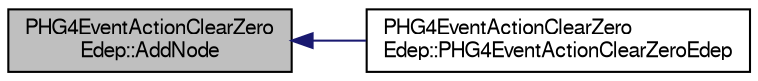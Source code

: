 digraph "PHG4EventActionClearZeroEdep::AddNode"
{
  bgcolor="transparent";
  edge [fontname="FreeSans",fontsize="10",labelfontname="FreeSans",labelfontsize="10"];
  node [fontname="FreeSans",fontsize="10",shape=record];
  rankdir="LR";
  Node1 [label="PHG4EventActionClearZero\lEdep::AddNode",height=0.2,width=0.4,color="black", fillcolor="grey75", style="filled" fontcolor="black"];
  Node1 -> Node2 [dir="back",color="midnightblue",fontsize="10",style="solid",fontname="FreeSans"];
  Node2 [label="PHG4EventActionClearZero\lEdep::PHG4EventActionClearZeroEdep",height=0.2,width=0.4,color="black",URL="$db/d55/classPHG4EventActionClearZeroEdep.html#a96ee8d9212d2280ac68623420230b6db",tooltip="constructor "];
}
